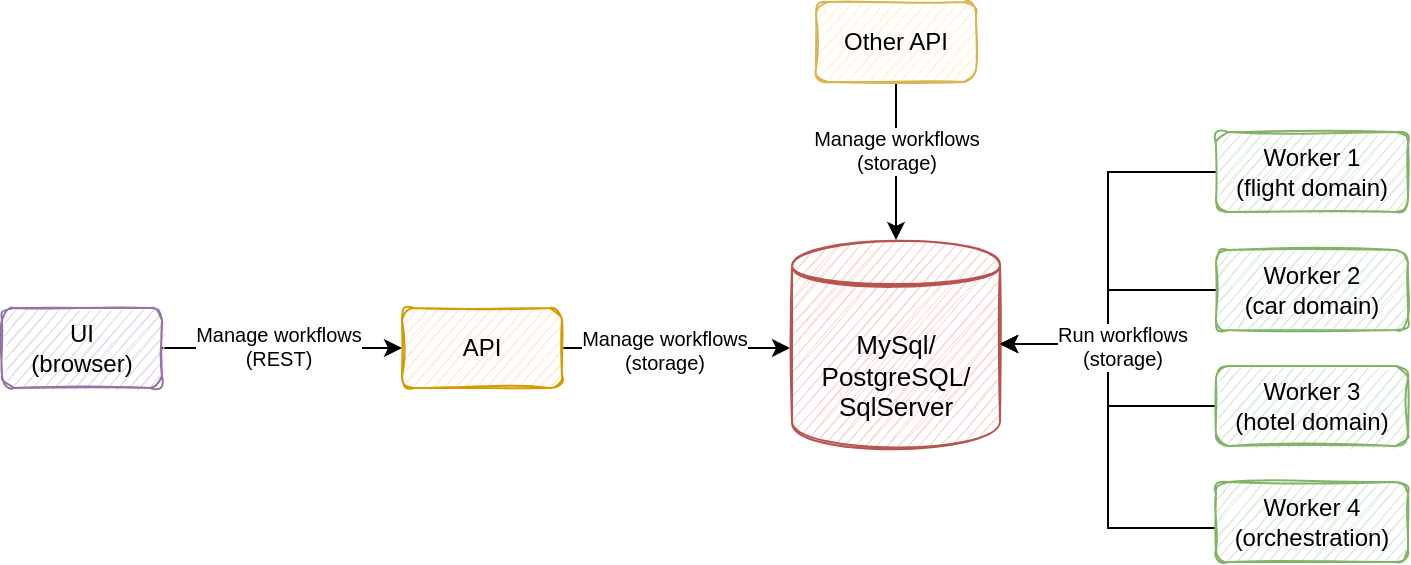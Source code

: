 <mxfile version="13.9.9" type="device"><diagram id="VXLdp9_0gb5skO2kyKBa" name="Page-1"><mxGraphModel dx="946" dy="587" grid="1" gridSize="10" guides="1" tooltips="1" connect="1" arrows="1" fold="1" page="1" pageScale="1" pageWidth="827" pageHeight="1169" math="0" shadow="0"><root><mxCell id="0"/><mxCell id="1" parent="0"/><mxCell id="us2cDPpgsmW-u6fd8scS-2" style="edgeStyle=orthogonalEdgeStyle;rounded=0;orthogonalLoop=1;jettySize=auto;html=1;" parent="1" source="us2cDPpgsmW-u6fd8scS-1" target="nzUQvSkKueNvl9NMvaPP-27" edge="1"><mxGeometry relative="1" as="geometry"><Array as="points"><mxPoint x="630" y="340"/><mxPoint x="630" y="248"/></Array></mxGeometry></mxCell><mxCell id="nzUQvSkKueNvl9NMvaPP-42" style="edgeStyle=elbowEdgeStyle;rounded=0;orthogonalLoop=1;jettySize=auto;html=1;" parent="1" source="nzUQvSkKueNvl9NMvaPP-44" target="nzUQvSkKueNvl9NMvaPP-27" edge="1"><mxGeometry relative="1" as="geometry"><mxPoint x="604" y="305" as="targetPoint"/></mxGeometry></mxCell><mxCell id="nzUQvSkKueNvl9NMvaPP-12" style="edgeStyle=elbowEdgeStyle;rounded=0;orthogonalLoop=1;jettySize=auto;html=1;" parent="1" source="nzUQvSkKueNvl9NMvaPP-4" target="nzUQvSkKueNvl9NMvaPP-27" edge="1"><mxGeometry relative="1" as="geometry"><mxPoint x="604" y="188" as="targetPoint"/></mxGeometry></mxCell><mxCell id="nzUQvSkKueNvl9NMvaPP-4" value="Worker 1&lt;br&gt;(flight domain)" style="rounded=1;whiteSpace=wrap;html=1;fillColor=#d5e8d4;strokeColor=#82b366;sketch=1;" parent="1" vertex="1"><mxGeometry x="684" y="142" width="96" height="40" as="geometry"/></mxCell><mxCell id="nzUQvSkKueNvl9NMvaPP-20" style="edgeStyle=orthogonalEdgeStyle;rounded=0;orthogonalLoop=1;jettySize=auto;html=1;" parent="1" source="nzUQvSkKueNvl9NMvaPP-8" edge="1"><mxGeometry relative="1" as="geometry"><mxPoint x="471" y="250" as="targetPoint"/></mxGeometry></mxCell><mxCell id="nzUQvSkKueNvl9NMvaPP-21" value="Manage workflows&lt;br style=&quot;font-size: 10px&quot;&gt;(storage)" style="edgeLabel;html=1;align=center;verticalAlign=middle;resizable=0;points=[];fontSize=10;" parent="nzUQvSkKueNvl9NMvaPP-20" vertex="1" connectable="0"><mxGeometry x="0.25" y="-1" relative="1" as="geometry"><mxPoint x="-20" y="-1" as="offset"/></mxGeometry></mxCell><mxCell id="nzUQvSkKueNvl9NMvaPP-8" value="API" style="rounded=1;whiteSpace=wrap;html=1;fillColor=#ffe6cc;strokeColor=#d79b00;sketch=1;" parent="1" vertex="1"><mxGeometry x="277" y="230" width="80" height="40" as="geometry"/></mxCell><mxCell id="nzUQvSkKueNvl9NMvaPP-23" style="edgeStyle=orthogonalEdgeStyle;rounded=0;orthogonalLoop=1;jettySize=auto;html=1;entryX=0;entryY=0.5;entryDx=0;entryDy=0;" parent="1" source="nzUQvSkKueNvl9NMvaPP-34" target="nzUQvSkKueNvl9NMvaPP-8" edge="1"><mxGeometry relative="1" as="geometry"><mxPoint x="192" y="250" as="sourcePoint"/></mxGeometry></mxCell><mxCell id="nzUQvSkKueNvl9NMvaPP-24" value="Manage workflows&lt;br style=&quot;font-size: 10px&quot;&gt;(REST)" style="edgeLabel;html=1;align=center;verticalAlign=middle;resizable=0;points=[];fontSize=10;" parent="nzUQvSkKueNvl9NMvaPP-23" vertex="1" connectable="0"><mxGeometry x="-0.035" y="-3" relative="1" as="geometry"><mxPoint y="-4" as="offset"/></mxGeometry></mxCell><mxCell id="nzUQvSkKueNvl9NMvaPP-27" value="MySql/&lt;br style=&quot;font-size: 13px;&quot;&gt;PostgreSQL/&lt;br style=&quot;font-size: 13px;&quot;&gt;SqlServer" style="shape=datastore;whiteSpace=wrap;html=1;fontSize=13;sketch=1;fillColor=#f8cecc;strokeColor=#b85450;" parent="1" vertex="1"><mxGeometry x="472" y="196" width="104" height="104" as="geometry"/></mxCell><mxCell id="nzUQvSkKueNvl9NMvaPP-34" value="UI&lt;br&gt;(browser)" style="rounded=1;whiteSpace=wrap;html=1;fillColor=#e1d5e7;strokeColor=#9673a6;sketch=1;" parent="1" vertex="1"><mxGeometry x="77" y="230" width="80" height="40" as="geometry"/></mxCell><mxCell id="nzUQvSkKueNvl9NMvaPP-36" style="edgeStyle=orthogonalEdgeStyle;rounded=0;orthogonalLoop=1;jettySize=auto;html=1;fontSize=10;" parent="1" source="nzUQvSkKueNvl9NMvaPP-35" target="nzUQvSkKueNvl9NMvaPP-27" edge="1"><mxGeometry relative="1" as="geometry"><mxPoint x="524" y="160" as="targetPoint"/></mxGeometry></mxCell><mxCell id="nzUQvSkKueNvl9NMvaPP-37" value="Manage workflows&lt;br&gt;(storage)" style="edgeLabel;html=1;align=center;verticalAlign=middle;resizable=0;points=[];fontSize=10;" parent="nzUQvSkKueNvl9NMvaPP-36" vertex="1" connectable="0"><mxGeometry x="0.333" relative="1" as="geometry"><mxPoint y="-19" as="offset"/></mxGeometry></mxCell><mxCell id="nzUQvSkKueNvl9NMvaPP-35" value="Other API" style="rounded=1;whiteSpace=wrap;html=1;fillColor=#fff2cc;strokeColor=#d6b656;sketch=1;" parent="1" vertex="1"><mxGeometry x="484" y="77" width="80" height="40" as="geometry"/></mxCell><mxCell id="nzUQvSkKueNvl9NMvaPP-39" style="edgeStyle=orthogonalEdgeStyle;rounded=0;orthogonalLoop=1;jettySize=auto;html=1;" parent="1" source="nzUQvSkKueNvl9NMvaPP-41" target="nzUQvSkKueNvl9NMvaPP-27" edge="1"><mxGeometry relative="1" as="geometry"><mxPoint x="604" y="247" as="targetPoint"/><Array as="points"/></mxGeometry></mxCell><mxCell id="nzUQvSkKueNvl9NMvaPP-40" value="Run workflows&lt;br style=&quot;font-size: 10px&quot;&gt;(storage)" style="edgeLabel;html=1;align=center;verticalAlign=middle;resizable=0;points=[];fontSize=10;labelBackgroundColor=#ffffff;" parent="nzUQvSkKueNvl9NMvaPP-39" vertex="1" connectable="0"><mxGeometry x="0.06" y="3" relative="1" as="geometry"><mxPoint x="4" y="10" as="offset"/></mxGeometry></mxCell><mxCell id="nzUQvSkKueNvl9NMvaPP-41" value="Worker 2&lt;br&gt;(car domain)" style="rounded=1;whiteSpace=wrap;html=1;fillColor=#d5e8d4;strokeColor=#82b366;sketch=1;" parent="1" vertex="1"><mxGeometry x="684" y="201" width="96" height="40" as="geometry"/></mxCell><mxCell id="nzUQvSkKueNvl9NMvaPP-44" value="Worker 3&lt;br&gt;(hotel domain)" style="rounded=1;whiteSpace=wrap;html=1;fillColor=#d5e8d4;strokeColor=#82b366;sketch=1;" parent="1" vertex="1"><mxGeometry x="684" y="259" width="96" height="40" as="geometry"/></mxCell><mxCell id="us2cDPpgsmW-u6fd8scS-1" value="Worker 4&lt;br&gt;(orchestration)" style="rounded=1;whiteSpace=wrap;html=1;fillColor=#d5e8d4;strokeColor=#82b366;sketch=1;" parent="1" vertex="1"><mxGeometry x="684" y="317" width="96" height="40" as="geometry"/></mxCell></root></mxGraphModel></diagram></mxfile>